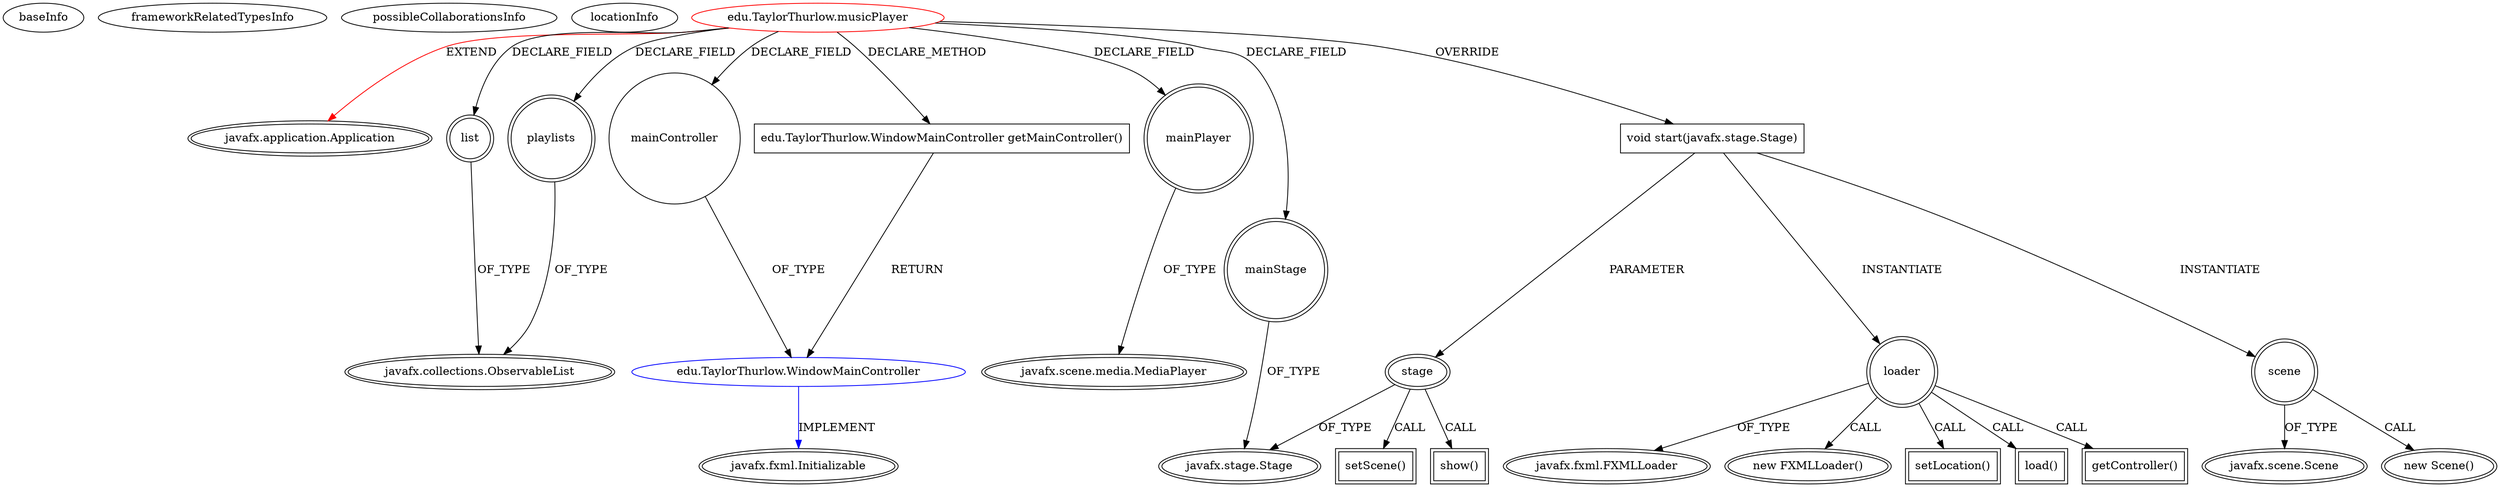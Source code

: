 digraph {
baseInfo[graphId=4512,category="extension_graph",isAnonymous=false,possibleRelation=true]
frameworkRelatedTypesInfo[0="javafx.application.Application"]
possibleCollaborationsInfo[0="4512~CLIENT_METHOD_DECLARATION-RETURN_TYPE-FIELD_DECLARATION-~javafx.application.Application ~javafx.fxml.Initializable ~false~false"]
locationInfo[projectName="taylorthurlow-panda",filePath="/taylorthurlow-panda/panda-master/src/edu/TaylorThurlow/musicPlayer.java",contextSignature="musicPlayer",graphId="4512"]
0[label="edu.TaylorThurlow.musicPlayer",vertexType="ROOT_CLIENT_CLASS_DECLARATION",isFrameworkType=false,color=red]
1[label="javafx.application.Application",vertexType="FRAMEWORK_CLASS_TYPE",isFrameworkType=true,peripheries=2]
2[label="list",vertexType="FIELD_DECLARATION",isFrameworkType=true,peripheries=2,shape=circle]
3[label="javafx.collections.ObservableList",vertexType="FRAMEWORK_INTERFACE_TYPE",isFrameworkType=true,peripheries=2]
4[label="mainController",vertexType="FIELD_DECLARATION",isFrameworkType=false,shape=circle]
5[label="edu.TaylorThurlow.WindowMainController",vertexType="REFERENCE_CLIENT_CLASS_DECLARATION",isFrameworkType=false,color=blue]
6[label="javafx.fxml.Initializable",vertexType="FRAMEWORK_INTERFACE_TYPE",isFrameworkType=true,peripheries=2]
7[label="mainPlayer",vertexType="FIELD_DECLARATION",isFrameworkType=true,peripheries=2,shape=circle]
8[label="javafx.scene.media.MediaPlayer",vertexType="FRAMEWORK_CLASS_TYPE",isFrameworkType=true,peripheries=2]
9[label="mainStage",vertexType="FIELD_DECLARATION",isFrameworkType=true,peripheries=2,shape=circle]
10[label="javafx.stage.Stage",vertexType="FRAMEWORK_CLASS_TYPE",isFrameworkType=true,peripheries=2]
11[label="playlists",vertexType="FIELD_DECLARATION",isFrameworkType=true,peripheries=2,shape=circle]
13[label="void start(javafx.stage.Stage)",vertexType="OVERRIDING_METHOD_DECLARATION",isFrameworkType=false,shape=box]
14[label="stage",vertexType="PARAMETER_DECLARATION",isFrameworkType=true,peripheries=2]
17[label="loader",vertexType="VARIABLE_EXPRESION",isFrameworkType=true,peripheries=2,shape=circle]
18[label="javafx.fxml.FXMLLoader",vertexType="FRAMEWORK_CLASS_TYPE",isFrameworkType=true,peripheries=2]
16[label="new FXMLLoader()",vertexType="CONSTRUCTOR_CALL",isFrameworkType=true,peripheries=2]
20[label="setLocation()",vertexType="INSIDE_CALL",isFrameworkType=true,peripheries=2,shape=box]
22[label="load()",vertexType="INSIDE_CALL",isFrameworkType=true,peripheries=2,shape=box]
24[label="scene",vertexType="VARIABLE_EXPRESION",isFrameworkType=true,peripheries=2,shape=circle]
25[label="javafx.scene.Scene",vertexType="FRAMEWORK_CLASS_TYPE",isFrameworkType=true,peripheries=2]
23[label="new Scene()",vertexType="CONSTRUCTOR_CALL",isFrameworkType=true,peripheries=2]
27[label="getController()",vertexType="INSIDE_CALL",isFrameworkType=true,peripheries=2,shape=box]
29[label="setScene()",vertexType="INSIDE_CALL",isFrameworkType=true,peripheries=2,shape=box]
31[label="show()",vertexType="INSIDE_CALL",isFrameworkType=true,peripheries=2,shape=box]
115[label="edu.TaylorThurlow.WindowMainController getMainController()",vertexType="CLIENT_METHOD_DECLARATION",isFrameworkType=false,shape=box]
0->1[label="EXTEND",color=red]
0->2[label="DECLARE_FIELD"]
2->3[label="OF_TYPE"]
0->4[label="DECLARE_FIELD"]
5->6[label="IMPLEMENT",color=blue]
4->5[label="OF_TYPE"]
0->7[label="DECLARE_FIELD"]
7->8[label="OF_TYPE"]
0->9[label="DECLARE_FIELD"]
9->10[label="OF_TYPE"]
0->11[label="DECLARE_FIELD"]
11->3[label="OF_TYPE"]
0->13[label="OVERRIDE"]
14->10[label="OF_TYPE"]
13->14[label="PARAMETER"]
13->17[label="INSTANTIATE"]
17->18[label="OF_TYPE"]
17->16[label="CALL"]
17->20[label="CALL"]
17->22[label="CALL"]
13->24[label="INSTANTIATE"]
24->25[label="OF_TYPE"]
24->23[label="CALL"]
17->27[label="CALL"]
14->29[label="CALL"]
14->31[label="CALL"]
0->115[label="DECLARE_METHOD"]
115->5[label="RETURN"]
}
